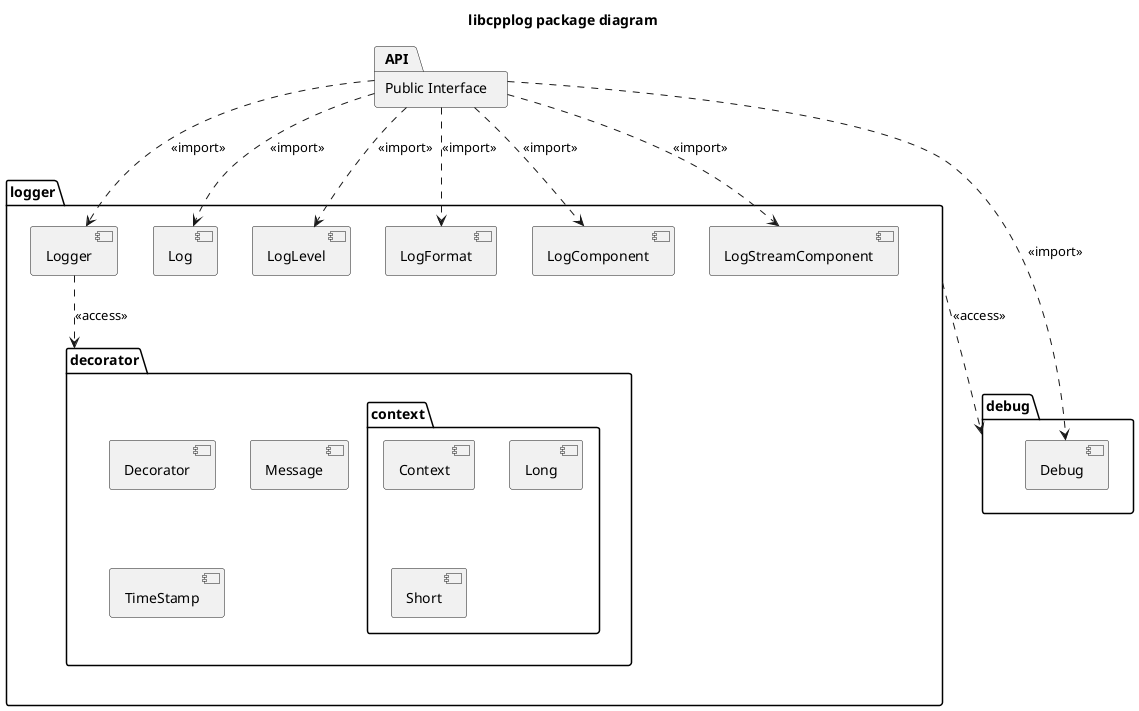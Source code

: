 @startuml package-diagram

title libcpplog package diagram

package "Public Interface" as API

package logger {
    [Logger]
    [Log]
    [LogLevel]
    [LogFormat]
    [LogComponent]
    [LogStreamComponent]

    package decorator {
        [Decorator]
        [Message]
        [LogLevel]
        [TimeStamp]

        package context {
            [Context]
            [Long]
            [Short]
        }
    }
}

package debug {
    [Debug]
}

logger ..> debug : <<access>>

[Logger] ..> decorator : <<access>>

API ..> Logger : <<import>>
API ..> Log : <<import>>
API ..> LogLevel : <<import>>
API ..> LogFormat : <<import>>
API ..> LogComponent : <<import>>
API ..> LogStreamComponent : <<import>>
API ..> Debug : <<import>>

@enduml